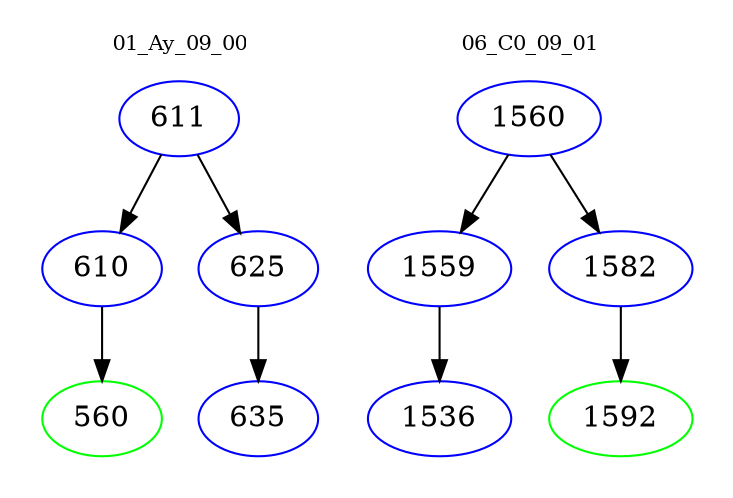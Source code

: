 digraph{
subgraph cluster_0 {
color = white
label = "01_Ay_09_00";
fontsize=10;
T0_611 [label="611", color="blue"]
T0_611 -> T0_610 [color="black"]
T0_610 [label="610", color="blue"]
T0_610 -> T0_560 [color="black"]
T0_560 [label="560", color="green"]
T0_611 -> T0_625 [color="black"]
T0_625 [label="625", color="blue"]
T0_625 -> T0_635 [color="black"]
T0_635 [label="635", color="blue"]
}
subgraph cluster_1 {
color = white
label = "06_C0_09_01";
fontsize=10;
T1_1560 [label="1560", color="blue"]
T1_1560 -> T1_1559 [color="black"]
T1_1559 [label="1559", color="blue"]
T1_1559 -> T1_1536 [color="black"]
T1_1536 [label="1536", color="blue"]
T1_1560 -> T1_1582 [color="black"]
T1_1582 [label="1582", color="blue"]
T1_1582 -> T1_1592 [color="black"]
T1_1592 [label="1592", color="green"]
}
}
